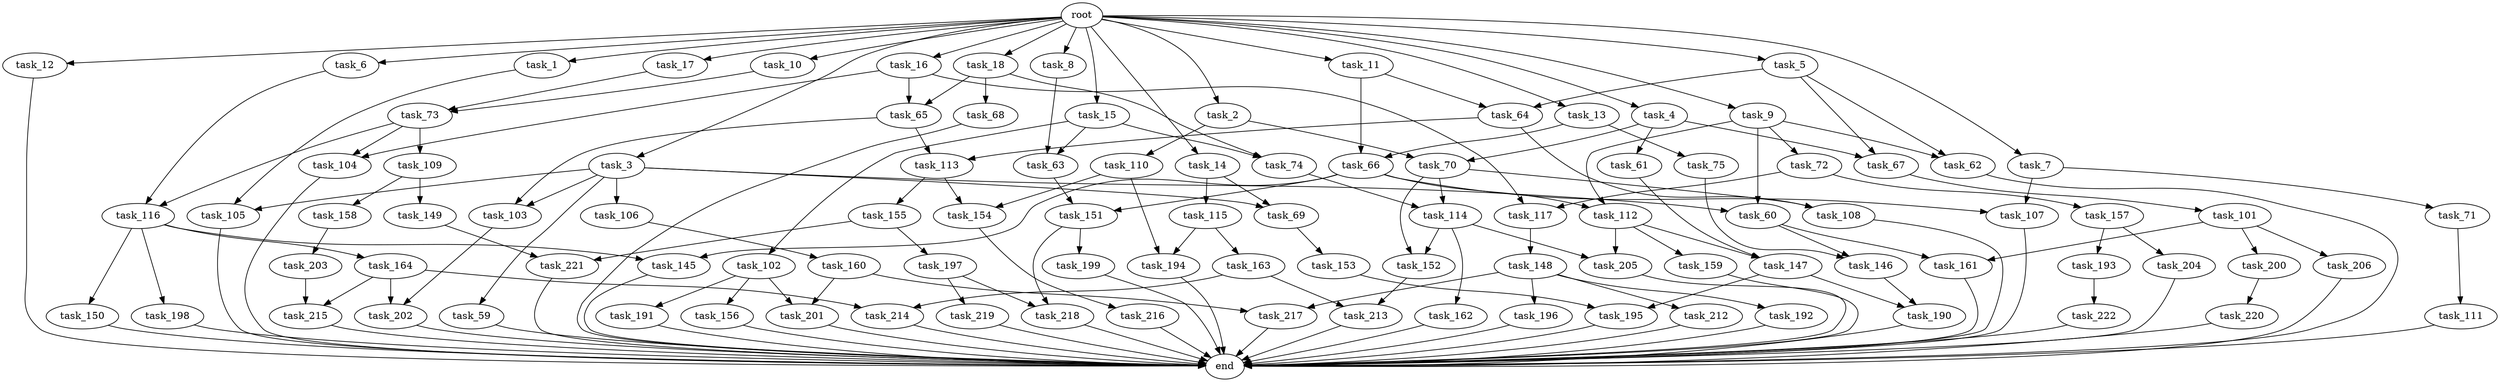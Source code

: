 digraph G {
  task_214 [size="5841155522.560000"];
  task_8 [size="10.240000"];
  end [size="0.000000"];
  task_101 [size="773094113.280000"];
  task_108 [size="2147483648.000000"];
  task_191 [size="343597383.680000"];
  task_15 [size="10.240000"];
  task_151 [size="7645041786.880000"];
  task_105 [size="13915694039.040001"];
  task_18 [size="10.240000"];
  task_195 [size="6270652252.160000"];
  task_154 [size="2147483648.000000"];
  task_73 [size="4466765987.840000"];
  task_16 [size="10.240000"];
  task_110 [size="343597383.680000"];
  task_68 [size="2147483648.000000"];
  task_162 [size="773094113.280000"];
  task_217 [size="9363028705.280001"];
  task_74 [size="9105330667.520000"];
  task_158 [size="5497558138.880000"];
  task_1 [size="10.240000"];
  task_64 [size="12799002542.080000"];
  task_160 [size="5497558138.880000"];
  task_11 [size="10.240000"];
  task_156 [size="343597383.680000"];
  task_62 [size="17179869184.000000"];
  task_107 [size="9706626088.960001"];
  task_2 [size="10.240000"];
  task_10 [size="10.240000"];
  task_197 [size="343597383.680000"];
  task_66 [size="9706626088.960001"];
  task_109 [size="1374389534.720000"];
  task_215 [size="6270652252.160000"];
  task_155 [size="1374389534.720000"];
  task_72 [size="8589934592.000000"];
  task_17 [size="10.240000"];
  task_147 [size="6356551598.080000"];
  task_114 [size="1546188226.560000"];
  task_205 [size="4982162063.360000"];
  task_221 [size="5841155522.560000"];
  task_67 [size="11682311045.120001"];
  task_150 [size="773094113.280000"];
  task_218 [size="1116691496.960000"];
  task_203 [size="343597383.680000"];
  task_116 [size="1717986918.400000"];
  task_157 [size="773094113.280000"];
  task_106 [size="6957847019.520000"];
  task_12 [size="10.240000"];
  task_194 [size="1116691496.960000"];
  task_159 [size="4209067950.080000"];
  task_70 [size="3435973836.800000"];
  task_149 [size="5497558138.880000"];
  task_104 [size="5583457484.800000"];
  task_9 [size="10.240000"];
  task_148 [size="4209067950.080000"];
  task_222 [size="6957847019.520000"];
  task_192 [size="8589934592.000000"];
  task_202 [size="6871947673.600000"];
  task_69 [size="7730941132.800000"];
  task_196 [size="8589934592.000000"];
  task_201 [size="1116691496.960000"];
  task_65 [size="6356551598.080000"];
  task_212 [size="8589934592.000000"];
  task_198 [size="773094113.280000"];
  task_206 [size="1374389534.720000"];
  task_13 [size="10.240000"];
  task_193 [size="5497558138.880000"];
  task_152 [size="1546188226.560000"];
  task_3 [size="10.240000"];
  task_216 [size="4209067950.080000"];
  task_5 [size="10.240000"];
  task_220 [size="5497558138.880000"];
  task_115 [size="773094113.280000"];
  task_190 [size="9363028705.280001"];
  task_161 [size="6871947673.600000"];
  task_14 [size="10.240000"];
  task_219 [size="773094113.280000"];
  task_4 [size="10.240000"];
  task_164 [size="773094113.280000"];
  task_213 [size="8933531975.680000"];
  task_113 [size="6871947673.600000"];
  task_112 [size="14087492730.880001"];
  task_199 [size="343597383.680000"];
  task_153 [size="3092376453.120000"];
  root [size="0.000000"];
  task_102 [size="6957847019.520000"];
  task_59 [size="6957847019.520000"];
  task_60 [size="15547781611.520000"];
  task_145 [size="6270652252.160000"];
  task_6 [size="10.240000"];
  task_103 [size="12455405158.400000"];
  task_146 [size="9706626088.960001"];
  task_117 [size="4982162063.360000"];
  task_61 [size="3092376453.120000"];
  task_200 [size="1374389534.720000"];
  task_111 [size="2147483648.000000"];
  task_204 [size="5497558138.880000"];
  task_63 [size="13915694039.040001"];
  task_75 [size="5497558138.880000"];
  task_7 [size="10.240000"];
  task_71 [size="4209067950.080000"];
  task_163 [size="343597383.680000"];

  task_214 -> end [size="1.000000"];
  task_8 -> task_63 [size="679477248.000000"];
  task_101 -> task_161 [size="134217728.000000"];
  task_101 -> task_200 [size="134217728.000000"];
  task_101 -> task_206 [size="134217728.000000"];
  task_108 -> end [size="1.000000"];
  task_191 -> end [size="1.000000"];
  task_15 -> task_63 [size="679477248.000000"];
  task_15 -> task_74 [size="679477248.000000"];
  task_15 -> task_102 [size="679477248.000000"];
  task_151 -> task_218 [size="33554432.000000"];
  task_151 -> task_199 [size="33554432.000000"];
  task_105 -> end [size="1.000000"];
  task_18 -> task_65 [size="209715200.000000"];
  task_18 -> task_74 [size="209715200.000000"];
  task_18 -> task_68 [size="209715200.000000"];
  task_195 -> end [size="1.000000"];
  task_154 -> task_216 [size="411041792.000000"];
  task_73 -> task_116 [size="134217728.000000"];
  task_73 -> task_109 [size="134217728.000000"];
  task_73 -> task_104 [size="134217728.000000"];
  task_16 -> task_104 [size="411041792.000000"];
  task_16 -> task_65 [size="411041792.000000"];
  task_16 -> task_117 [size="411041792.000000"];
  task_110 -> task_154 [size="75497472.000000"];
  task_110 -> task_194 [size="75497472.000000"];
  task_68 -> end [size="1.000000"];
  task_162 -> end [size="1.000000"];
  task_217 -> end [size="1.000000"];
  task_74 -> task_114 [size="75497472.000000"];
  task_158 -> task_203 [size="33554432.000000"];
  task_1 -> task_105 [size="679477248.000000"];
  task_64 -> task_108 [size="134217728.000000"];
  task_64 -> task_113 [size="134217728.000000"];
  task_160 -> task_217 [size="75497472.000000"];
  task_160 -> task_201 [size="75497472.000000"];
  task_11 -> task_66 [size="411041792.000000"];
  task_11 -> task_64 [size="411041792.000000"];
  task_156 -> end [size="1.000000"];
  task_62 -> end [size="1.000000"];
  task_107 -> end [size="1.000000"];
  task_2 -> task_70 [size="33554432.000000"];
  task_2 -> task_110 [size="33554432.000000"];
  task_10 -> task_73 [size="301989888.000000"];
  task_197 -> task_218 [size="75497472.000000"];
  task_197 -> task_219 [size="75497472.000000"];
  task_66 -> task_107 [size="536870912.000000"];
  task_66 -> task_151 [size="536870912.000000"];
  task_66 -> task_145 [size="536870912.000000"];
  task_66 -> task_112 [size="536870912.000000"];
  task_109 -> task_158 [size="536870912.000000"];
  task_109 -> task_149 [size="536870912.000000"];
  task_215 -> end [size="1.000000"];
  task_155 -> task_197 [size="33554432.000000"];
  task_155 -> task_221 [size="33554432.000000"];
  task_72 -> task_157 [size="75497472.000000"];
  task_72 -> task_117 [size="75497472.000000"];
  task_17 -> task_73 [size="134217728.000000"];
  task_147 -> task_190 [size="75497472.000000"];
  task_147 -> task_195 [size="75497472.000000"];
  task_114 -> task_162 [size="75497472.000000"];
  task_114 -> task_152 [size="75497472.000000"];
  task_114 -> task_205 [size="75497472.000000"];
  task_205 -> end [size="1.000000"];
  task_221 -> end [size="1.000000"];
  task_67 -> task_101 [size="75497472.000000"];
  task_150 -> end [size="1.000000"];
  task_218 -> end [size="1.000000"];
  task_203 -> task_215 [size="75497472.000000"];
  task_116 -> task_198 [size="75497472.000000"];
  task_116 -> task_145 [size="75497472.000000"];
  task_116 -> task_164 [size="75497472.000000"];
  task_116 -> task_150 [size="75497472.000000"];
  task_157 -> task_193 [size="536870912.000000"];
  task_157 -> task_204 [size="536870912.000000"];
  task_106 -> task_160 [size="536870912.000000"];
  task_12 -> end [size="1.000000"];
  task_194 -> end [size="1.000000"];
  task_159 -> end [size="1.000000"];
  task_70 -> task_108 [size="75497472.000000"];
  task_70 -> task_152 [size="75497472.000000"];
  task_70 -> task_114 [size="75497472.000000"];
  task_149 -> task_221 [size="536870912.000000"];
  task_104 -> end [size="1.000000"];
  task_9 -> task_62 [size="838860800.000000"];
  task_9 -> task_72 [size="838860800.000000"];
  task_9 -> task_60 [size="838860800.000000"];
  task_9 -> task_112 [size="838860800.000000"];
  task_148 -> task_212 [size="838860800.000000"];
  task_148 -> task_217 [size="838860800.000000"];
  task_148 -> task_196 [size="838860800.000000"];
  task_148 -> task_192 [size="838860800.000000"];
  task_222 -> end [size="1.000000"];
  task_192 -> end [size="1.000000"];
  task_202 -> end [size="1.000000"];
  task_69 -> task_153 [size="301989888.000000"];
  task_196 -> end [size="1.000000"];
  task_201 -> end [size="1.000000"];
  task_65 -> task_103 [size="536870912.000000"];
  task_65 -> task_113 [size="536870912.000000"];
  task_212 -> end [size="1.000000"];
  task_198 -> end [size="1.000000"];
  task_206 -> end [size="1.000000"];
  task_13 -> task_66 [size="536870912.000000"];
  task_13 -> task_75 [size="536870912.000000"];
  task_193 -> task_222 [size="679477248.000000"];
  task_152 -> task_213 [size="838860800.000000"];
  task_3 -> task_106 [size="679477248.000000"];
  task_3 -> task_103 [size="679477248.000000"];
  task_3 -> task_60 [size="679477248.000000"];
  task_3 -> task_69 [size="679477248.000000"];
  task_3 -> task_105 [size="679477248.000000"];
  task_3 -> task_59 [size="679477248.000000"];
  task_216 -> end [size="1.000000"];
  task_5 -> task_62 [size="838860800.000000"];
  task_5 -> task_67 [size="838860800.000000"];
  task_5 -> task_64 [size="838860800.000000"];
  task_220 -> end [size="1.000000"];
  task_115 -> task_194 [size="33554432.000000"];
  task_115 -> task_163 [size="33554432.000000"];
  task_190 -> end [size="1.000000"];
  task_161 -> end [size="1.000000"];
  task_14 -> task_69 [size="75497472.000000"];
  task_14 -> task_115 [size="75497472.000000"];
  task_219 -> end [size="1.000000"];
  task_4 -> task_61 [size="301989888.000000"];
  task_4 -> task_67 [size="301989888.000000"];
  task_4 -> task_70 [size="301989888.000000"];
  task_164 -> task_214 [size="536870912.000000"];
  task_164 -> task_202 [size="536870912.000000"];
  task_164 -> task_215 [size="536870912.000000"];
  task_213 -> end [size="1.000000"];
  task_113 -> task_154 [size="134217728.000000"];
  task_113 -> task_155 [size="134217728.000000"];
  task_112 -> task_205 [size="411041792.000000"];
  task_112 -> task_159 [size="411041792.000000"];
  task_112 -> task_147 [size="411041792.000000"];
  task_199 -> end [size="1.000000"];
  task_153 -> task_195 [size="536870912.000000"];
  root -> task_8 [size="1.000000"];
  root -> task_9 [size="1.000000"];
  root -> task_16 [size="1.000000"];
  root -> task_14 [size="1.000000"];
  root -> task_6 [size="1.000000"];
  root -> task_4 [size="1.000000"];
  root -> task_5 [size="1.000000"];
  root -> task_1 [size="1.000000"];
  root -> task_10 [size="1.000000"];
  root -> task_13 [size="1.000000"];
  root -> task_15 [size="1.000000"];
  root -> task_11 [size="1.000000"];
  root -> task_3 [size="1.000000"];
  root -> task_12 [size="1.000000"];
  root -> task_2 [size="1.000000"];
  root -> task_18 [size="1.000000"];
  root -> task_7 [size="1.000000"];
  root -> task_17 [size="1.000000"];
  task_102 -> task_156 [size="33554432.000000"];
  task_102 -> task_191 [size="33554432.000000"];
  task_102 -> task_201 [size="33554432.000000"];
  task_59 -> end [size="1.000000"];
  task_60 -> task_161 [size="536870912.000000"];
  task_60 -> task_146 [size="536870912.000000"];
  task_145 -> end [size="1.000000"];
  task_6 -> task_116 [size="33554432.000000"];
  task_103 -> task_202 [size="134217728.000000"];
  task_146 -> task_190 [size="838860800.000000"];
  task_117 -> task_148 [size="411041792.000000"];
  task_61 -> task_147 [size="209715200.000000"];
  task_200 -> task_220 [size="536870912.000000"];
  task_111 -> end [size="1.000000"];
  task_204 -> end [size="1.000000"];
  task_63 -> task_151 [size="209715200.000000"];
  task_75 -> task_146 [size="411041792.000000"];
  task_7 -> task_107 [size="411041792.000000"];
  task_7 -> task_71 [size="411041792.000000"];
  task_71 -> task_111 [size="209715200.000000"];
  task_163 -> task_214 [size="33554432.000000"];
  task_163 -> task_213 [size="33554432.000000"];
}
